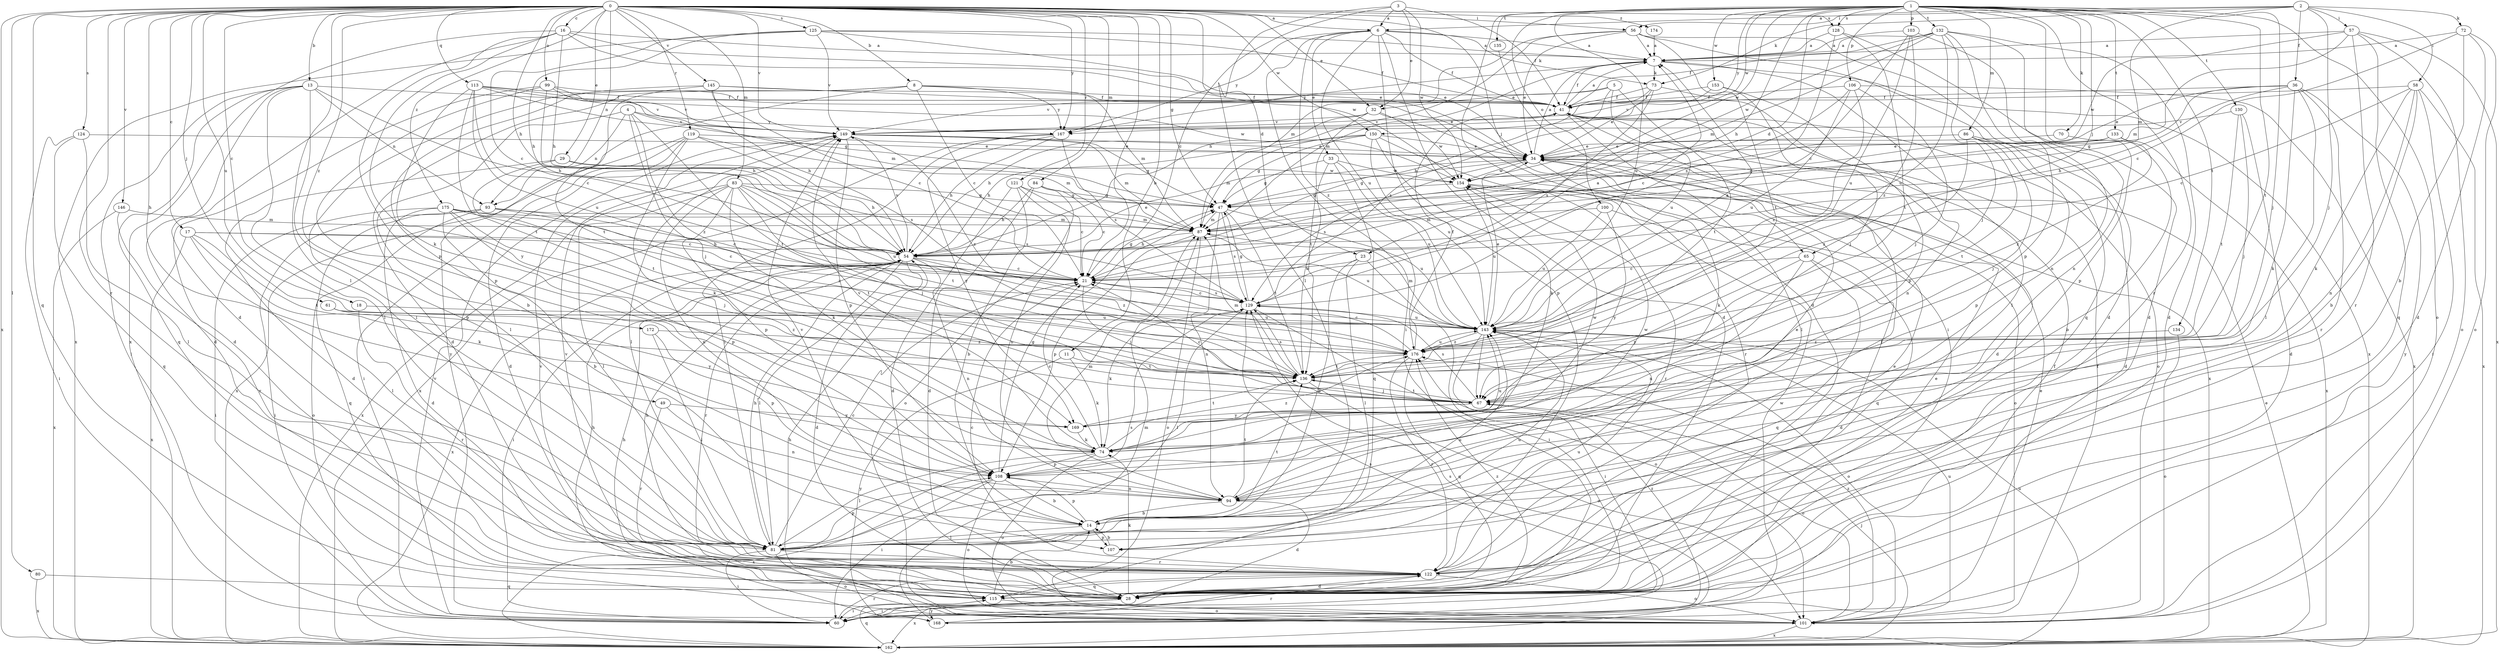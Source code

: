 strict digraph  {
0;
1;
2;
3;
4;
5;
6;
7;
8;
11;
13;
14;
16;
17;
18;
21;
23;
28;
29;
32;
33;
34;
36;
41;
47;
49;
54;
56;
57;
58;
60;
61;
65;
67;
70;
72;
73;
74;
80;
81;
83;
84;
86;
87;
93;
94;
99;
100;
101;
103;
106;
107;
108;
113;
115;
119;
121;
122;
124;
125;
128;
129;
130;
132;
133;
134;
135;
136;
143;
145;
146;
149;
150;
153;
154;
162;
167;
168;
169;
172;
174;
175;
176;
0 -> 6  [label=a];
0 -> 8  [label=b];
0 -> 11  [label=b];
0 -> 13  [label=b];
0 -> 16  [label=c];
0 -> 17  [label=c];
0 -> 18  [label=c];
0 -> 21  [label=c];
0 -> 23  [label=d];
0 -> 29  [label=e];
0 -> 32  [label=e];
0 -> 47  [label=g];
0 -> 49  [label=h];
0 -> 54  [label=h];
0 -> 56  [label=i];
0 -> 61  [label=j];
0 -> 65  [label=j];
0 -> 80  [label=l];
0 -> 81  [label=l];
0 -> 83  [label=m];
0 -> 84  [label=m];
0 -> 93  [label=n];
0 -> 99  [label=o];
0 -> 113  [label=q];
0 -> 115  [label=q];
0 -> 119  [label=r];
0 -> 121  [label=r];
0 -> 122  [label=r];
0 -> 124  [label=s];
0 -> 125  [label=s];
0 -> 128  [label=s];
0 -> 143  [label=u];
0 -> 145  [label=v];
0 -> 146  [label=v];
0 -> 149  [label=v];
0 -> 150  [label=w];
0 -> 162  [label=x];
0 -> 167  [label=y];
0 -> 172  [label=z];
0 -> 174  [label=z];
0 -> 175  [label=z];
1 -> 23  [label=d];
1 -> 28  [label=d];
1 -> 54  [label=h];
1 -> 65  [label=j];
1 -> 67  [label=j];
1 -> 70  [label=k];
1 -> 86  [label=m];
1 -> 100  [label=o];
1 -> 101  [label=o];
1 -> 103  [label=p];
1 -> 106  [label=p];
1 -> 107  [label=p];
1 -> 122  [label=r];
1 -> 128  [label=s];
1 -> 130  [label=t];
1 -> 132  [label=t];
1 -> 133  [label=t];
1 -> 134  [label=t];
1 -> 135  [label=t];
1 -> 136  [label=t];
1 -> 143  [label=u];
1 -> 150  [label=w];
1 -> 153  [label=w];
1 -> 154  [label=w];
1 -> 167  [label=y];
2 -> 6  [label=a];
2 -> 36  [label=f];
2 -> 56  [label=i];
2 -> 57  [label=i];
2 -> 58  [label=i];
2 -> 67  [label=j];
2 -> 72  [label=k];
2 -> 73  [label=k];
2 -> 87  [label=m];
3 -> 6  [label=a];
3 -> 21  [label=c];
3 -> 32  [label=e];
3 -> 41  [label=f];
3 -> 81  [label=l];
3 -> 154  [label=w];
4 -> 67  [label=j];
4 -> 81  [label=l];
4 -> 93  [label=n];
4 -> 136  [label=t];
4 -> 149  [label=v];
4 -> 167  [label=y];
4 -> 176  [label=z];
5 -> 32  [label=e];
5 -> 129  [label=s];
5 -> 136  [label=t];
5 -> 143  [label=u];
5 -> 149  [label=v];
6 -> 7  [label=a];
6 -> 28  [label=d];
6 -> 33  [label=e];
6 -> 41  [label=f];
6 -> 60  [label=i];
6 -> 73  [label=k];
6 -> 107  [label=p];
6 -> 143  [label=u];
6 -> 167  [label=y];
6 -> 176  [label=z];
7 -> 41  [label=f];
7 -> 73  [label=k];
7 -> 81  [label=l];
7 -> 87  [label=m];
7 -> 162  [label=x];
7 -> 167  [label=y];
8 -> 14  [label=b];
8 -> 21  [label=c];
8 -> 28  [label=d];
8 -> 41  [label=f];
8 -> 87  [label=m];
8 -> 167  [label=y];
8 -> 168  [label=y];
11 -> 74  [label=k];
11 -> 136  [label=t];
11 -> 168  [label=y];
13 -> 28  [label=d];
13 -> 41  [label=f];
13 -> 54  [label=h];
13 -> 60  [label=i];
13 -> 81  [label=l];
13 -> 93  [label=n];
13 -> 107  [label=p];
13 -> 115  [label=q];
14 -> 81  [label=l];
14 -> 107  [label=p];
14 -> 108  [label=p];
14 -> 136  [label=t];
14 -> 149  [label=v];
16 -> 7  [label=a];
16 -> 28  [label=d];
16 -> 34  [label=e];
16 -> 54  [label=h];
16 -> 74  [label=k];
16 -> 108  [label=p];
16 -> 154  [label=w];
16 -> 162  [label=x];
17 -> 21  [label=c];
17 -> 54  [label=h];
17 -> 74  [label=k];
17 -> 81  [label=l];
17 -> 136  [label=t];
17 -> 162  [label=x];
18 -> 122  [label=r];
18 -> 143  [label=u];
21 -> 47  [label=g];
21 -> 67  [label=j];
21 -> 129  [label=s];
23 -> 14  [label=b];
23 -> 21  [label=c];
23 -> 60  [label=i];
23 -> 81  [label=l];
28 -> 34  [label=e];
28 -> 60  [label=i];
28 -> 74  [label=k];
28 -> 149  [label=v];
28 -> 162  [label=x];
28 -> 168  [label=y];
28 -> 176  [label=z];
29 -> 28  [label=d];
29 -> 54  [label=h];
29 -> 136  [label=t];
29 -> 154  [label=w];
32 -> 54  [label=h];
32 -> 136  [label=t];
32 -> 149  [label=v];
32 -> 154  [label=w];
32 -> 162  [label=x];
33 -> 47  [label=g];
33 -> 115  [label=q];
33 -> 136  [label=t];
33 -> 143  [label=u];
33 -> 154  [label=w];
34 -> 7  [label=a];
34 -> 47  [label=g];
34 -> 74  [label=k];
34 -> 129  [label=s];
34 -> 154  [label=w];
36 -> 34  [label=e];
36 -> 41  [label=f];
36 -> 47  [label=g];
36 -> 54  [label=h];
36 -> 74  [label=k];
36 -> 81  [label=l];
36 -> 122  [label=r];
36 -> 168  [label=y];
41 -> 7  [label=a];
41 -> 28  [label=d];
41 -> 81  [label=l];
41 -> 101  [label=o];
41 -> 149  [label=v];
47 -> 87  [label=m];
47 -> 94  [label=n];
47 -> 129  [label=s];
47 -> 136  [label=t];
47 -> 143  [label=u];
49 -> 94  [label=n];
49 -> 122  [label=r];
49 -> 169  [label=y];
54 -> 21  [label=c];
54 -> 28  [label=d];
54 -> 34  [label=e];
54 -> 60  [label=i];
54 -> 81  [label=l];
54 -> 94  [label=n];
54 -> 122  [label=r];
54 -> 149  [label=v];
54 -> 162  [label=x];
54 -> 176  [label=z];
56 -> 7  [label=a];
56 -> 28  [label=d];
56 -> 34  [label=e];
56 -> 54  [label=h];
56 -> 87  [label=m];
56 -> 115  [label=q];
56 -> 136  [label=t];
57 -> 7  [label=a];
57 -> 87  [label=m];
57 -> 101  [label=o];
57 -> 115  [label=q];
57 -> 122  [label=r];
57 -> 154  [label=w];
57 -> 162  [label=x];
58 -> 14  [label=b];
58 -> 21  [label=c];
58 -> 41  [label=f];
58 -> 60  [label=i];
58 -> 74  [label=k];
58 -> 94  [label=n];
58 -> 162  [label=x];
60 -> 41  [label=f];
60 -> 122  [label=r];
60 -> 149  [label=v];
61 -> 143  [label=u];
61 -> 169  [label=y];
61 -> 176  [label=z];
65 -> 21  [label=c];
65 -> 28  [label=d];
65 -> 94  [label=n];
65 -> 115  [label=q];
65 -> 169  [label=y];
67 -> 21  [label=c];
67 -> 101  [label=o];
67 -> 129  [label=s];
67 -> 136  [label=t];
67 -> 169  [label=y];
70 -> 14  [label=b];
70 -> 34  [label=e];
72 -> 7  [label=a];
72 -> 14  [label=b];
72 -> 21  [label=c];
72 -> 28  [label=d];
72 -> 101  [label=o];
73 -> 34  [label=e];
73 -> 41  [label=f];
73 -> 54  [label=h];
73 -> 94  [label=n];
73 -> 129  [label=s];
74 -> 21  [label=c];
74 -> 81  [label=l];
74 -> 101  [label=o];
74 -> 108  [label=p];
74 -> 143  [label=u];
74 -> 149  [label=v];
74 -> 154  [label=w];
74 -> 176  [label=z];
80 -> 115  [label=q];
80 -> 162  [label=x];
81 -> 21  [label=c];
81 -> 54  [label=h];
81 -> 60  [label=i];
81 -> 101  [label=o];
81 -> 108  [label=p];
81 -> 122  [label=r];
81 -> 129  [label=s];
81 -> 143  [label=u];
83 -> 47  [label=g];
83 -> 67  [label=j];
83 -> 74  [label=k];
83 -> 81  [label=l];
83 -> 94  [label=n];
83 -> 108  [label=p];
83 -> 129  [label=s];
83 -> 136  [label=t];
83 -> 143  [label=u];
83 -> 162  [label=x];
84 -> 21  [label=c];
84 -> 28  [label=d];
84 -> 47  [label=g];
84 -> 54  [label=h];
84 -> 101  [label=o];
86 -> 28  [label=d];
86 -> 34  [label=e];
86 -> 67  [label=j];
86 -> 108  [label=p];
86 -> 136  [label=t];
86 -> 176  [label=z];
87 -> 54  [label=h];
87 -> 101  [label=o];
87 -> 108  [label=p];
87 -> 143  [label=u];
93 -> 21  [label=c];
93 -> 60  [label=i];
93 -> 87  [label=m];
93 -> 101  [label=o];
93 -> 115  [label=q];
93 -> 136  [label=t];
94 -> 14  [label=b];
94 -> 28  [label=d];
94 -> 34  [label=e];
94 -> 87  [label=m];
94 -> 136  [label=t];
99 -> 28  [label=d];
99 -> 41  [label=f];
99 -> 54  [label=h];
99 -> 87  [label=m];
99 -> 108  [label=p];
99 -> 149  [label=v];
100 -> 87  [label=m];
100 -> 115  [label=q];
100 -> 143  [label=u];
100 -> 169  [label=y];
101 -> 41  [label=f];
101 -> 54  [label=h];
101 -> 143  [label=u];
101 -> 162  [label=x];
101 -> 176  [label=z];
103 -> 7  [label=a];
103 -> 21  [label=c];
103 -> 94  [label=n];
103 -> 143  [label=u];
103 -> 176  [label=z];
106 -> 21  [label=c];
106 -> 41  [label=f];
106 -> 67  [label=j];
106 -> 143  [label=u];
106 -> 162  [label=x];
106 -> 176  [label=z];
107 -> 14  [label=b];
107 -> 143  [label=u];
108 -> 14  [label=b];
108 -> 47  [label=g];
108 -> 60  [label=i];
108 -> 94  [label=n];
108 -> 101  [label=o];
108 -> 154  [label=w];
108 -> 162  [label=x];
113 -> 21  [label=c];
113 -> 41  [label=f];
113 -> 47  [label=g];
113 -> 136  [label=t];
113 -> 143  [label=u];
113 -> 149  [label=v];
113 -> 154  [label=w];
113 -> 169  [label=y];
115 -> 14  [label=b];
115 -> 54  [label=h];
115 -> 60  [label=i];
115 -> 101  [label=o];
119 -> 28  [label=d];
119 -> 34  [label=e];
119 -> 60  [label=i];
119 -> 74  [label=k];
119 -> 87  [label=m];
119 -> 129  [label=s];
119 -> 162  [label=x];
121 -> 14  [label=b];
121 -> 21  [label=c];
121 -> 28  [label=d];
121 -> 47  [label=g];
121 -> 94  [label=n];
122 -> 21  [label=c];
122 -> 28  [label=d];
122 -> 34  [label=e];
122 -> 41  [label=f];
122 -> 54  [label=h];
122 -> 101  [label=o];
122 -> 115  [label=q];
122 -> 143  [label=u];
122 -> 149  [label=v];
124 -> 34  [label=e];
124 -> 60  [label=i];
124 -> 81  [label=l];
124 -> 115  [label=q];
125 -> 7  [label=a];
125 -> 21  [label=c];
125 -> 34  [label=e];
125 -> 41  [label=f];
125 -> 54  [label=h];
125 -> 149  [label=v];
125 -> 162  [label=x];
128 -> 7  [label=a];
128 -> 28  [label=d];
128 -> 129  [label=s];
128 -> 136  [label=t];
129 -> 7  [label=a];
129 -> 21  [label=c];
129 -> 47  [label=g];
129 -> 74  [label=k];
129 -> 81  [label=l];
129 -> 101  [label=o];
129 -> 143  [label=u];
130 -> 28  [label=d];
130 -> 67  [label=j];
130 -> 136  [label=t];
130 -> 149  [label=v];
132 -> 7  [label=a];
132 -> 28  [label=d];
132 -> 41  [label=f];
132 -> 67  [label=j];
132 -> 87  [label=m];
132 -> 94  [label=n];
132 -> 108  [label=p];
132 -> 143  [label=u];
132 -> 154  [label=w];
133 -> 34  [label=e];
133 -> 47  [label=g];
133 -> 162  [label=x];
133 -> 176  [label=z];
134 -> 101  [label=o];
134 -> 176  [label=z];
135 -> 60  [label=i];
136 -> 67  [label=j];
136 -> 87  [label=m];
136 -> 101  [label=o];
136 -> 129  [label=s];
143 -> 7  [label=a];
143 -> 34  [label=e];
143 -> 60  [label=i];
143 -> 67  [label=j];
143 -> 87  [label=m];
143 -> 101  [label=o];
143 -> 176  [label=z];
145 -> 21  [label=c];
145 -> 34  [label=e];
145 -> 41  [label=f];
145 -> 54  [label=h];
145 -> 81  [label=l];
145 -> 136  [label=t];
146 -> 87  [label=m];
146 -> 122  [label=r];
146 -> 162  [label=x];
149 -> 34  [label=e];
149 -> 47  [label=g];
149 -> 81  [label=l];
149 -> 87  [label=m];
149 -> 108  [label=p];
149 -> 176  [label=z];
150 -> 34  [label=e];
150 -> 47  [label=g];
150 -> 54  [label=h];
150 -> 74  [label=k];
150 -> 87  [label=m];
150 -> 122  [label=r];
150 -> 143  [label=u];
153 -> 41  [label=f];
153 -> 67  [label=j];
153 -> 108  [label=p];
153 -> 149  [label=v];
154 -> 47  [label=g];
154 -> 101  [label=o];
154 -> 122  [label=r];
154 -> 143  [label=u];
162 -> 34  [label=e];
162 -> 67  [label=j];
162 -> 115  [label=q];
162 -> 129  [label=s];
162 -> 143  [label=u];
167 -> 54  [label=h];
167 -> 81  [label=l];
167 -> 129  [label=s];
167 -> 162  [label=x];
167 -> 169  [label=y];
168 -> 34  [label=e];
168 -> 54  [label=h];
168 -> 87  [label=m];
168 -> 122  [label=r];
168 -> 129  [label=s];
168 -> 154  [label=w];
168 -> 176  [label=z];
169 -> 74  [label=k];
169 -> 136  [label=t];
172 -> 81  [label=l];
172 -> 108  [label=p];
172 -> 176  [label=z];
174 -> 7  [label=a];
175 -> 14  [label=b];
175 -> 21  [label=c];
175 -> 28  [label=d];
175 -> 60  [label=i];
175 -> 67  [label=j];
175 -> 87  [label=m];
175 -> 108  [label=p];
175 -> 176  [label=z];
176 -> 21  [label=c];
176 -> 41  [label=f];
176 -> 115  [label=q];
176 -> 122  [label=r];
176 -> 136  [label=t];
176 -> 143  [label=u];
}
